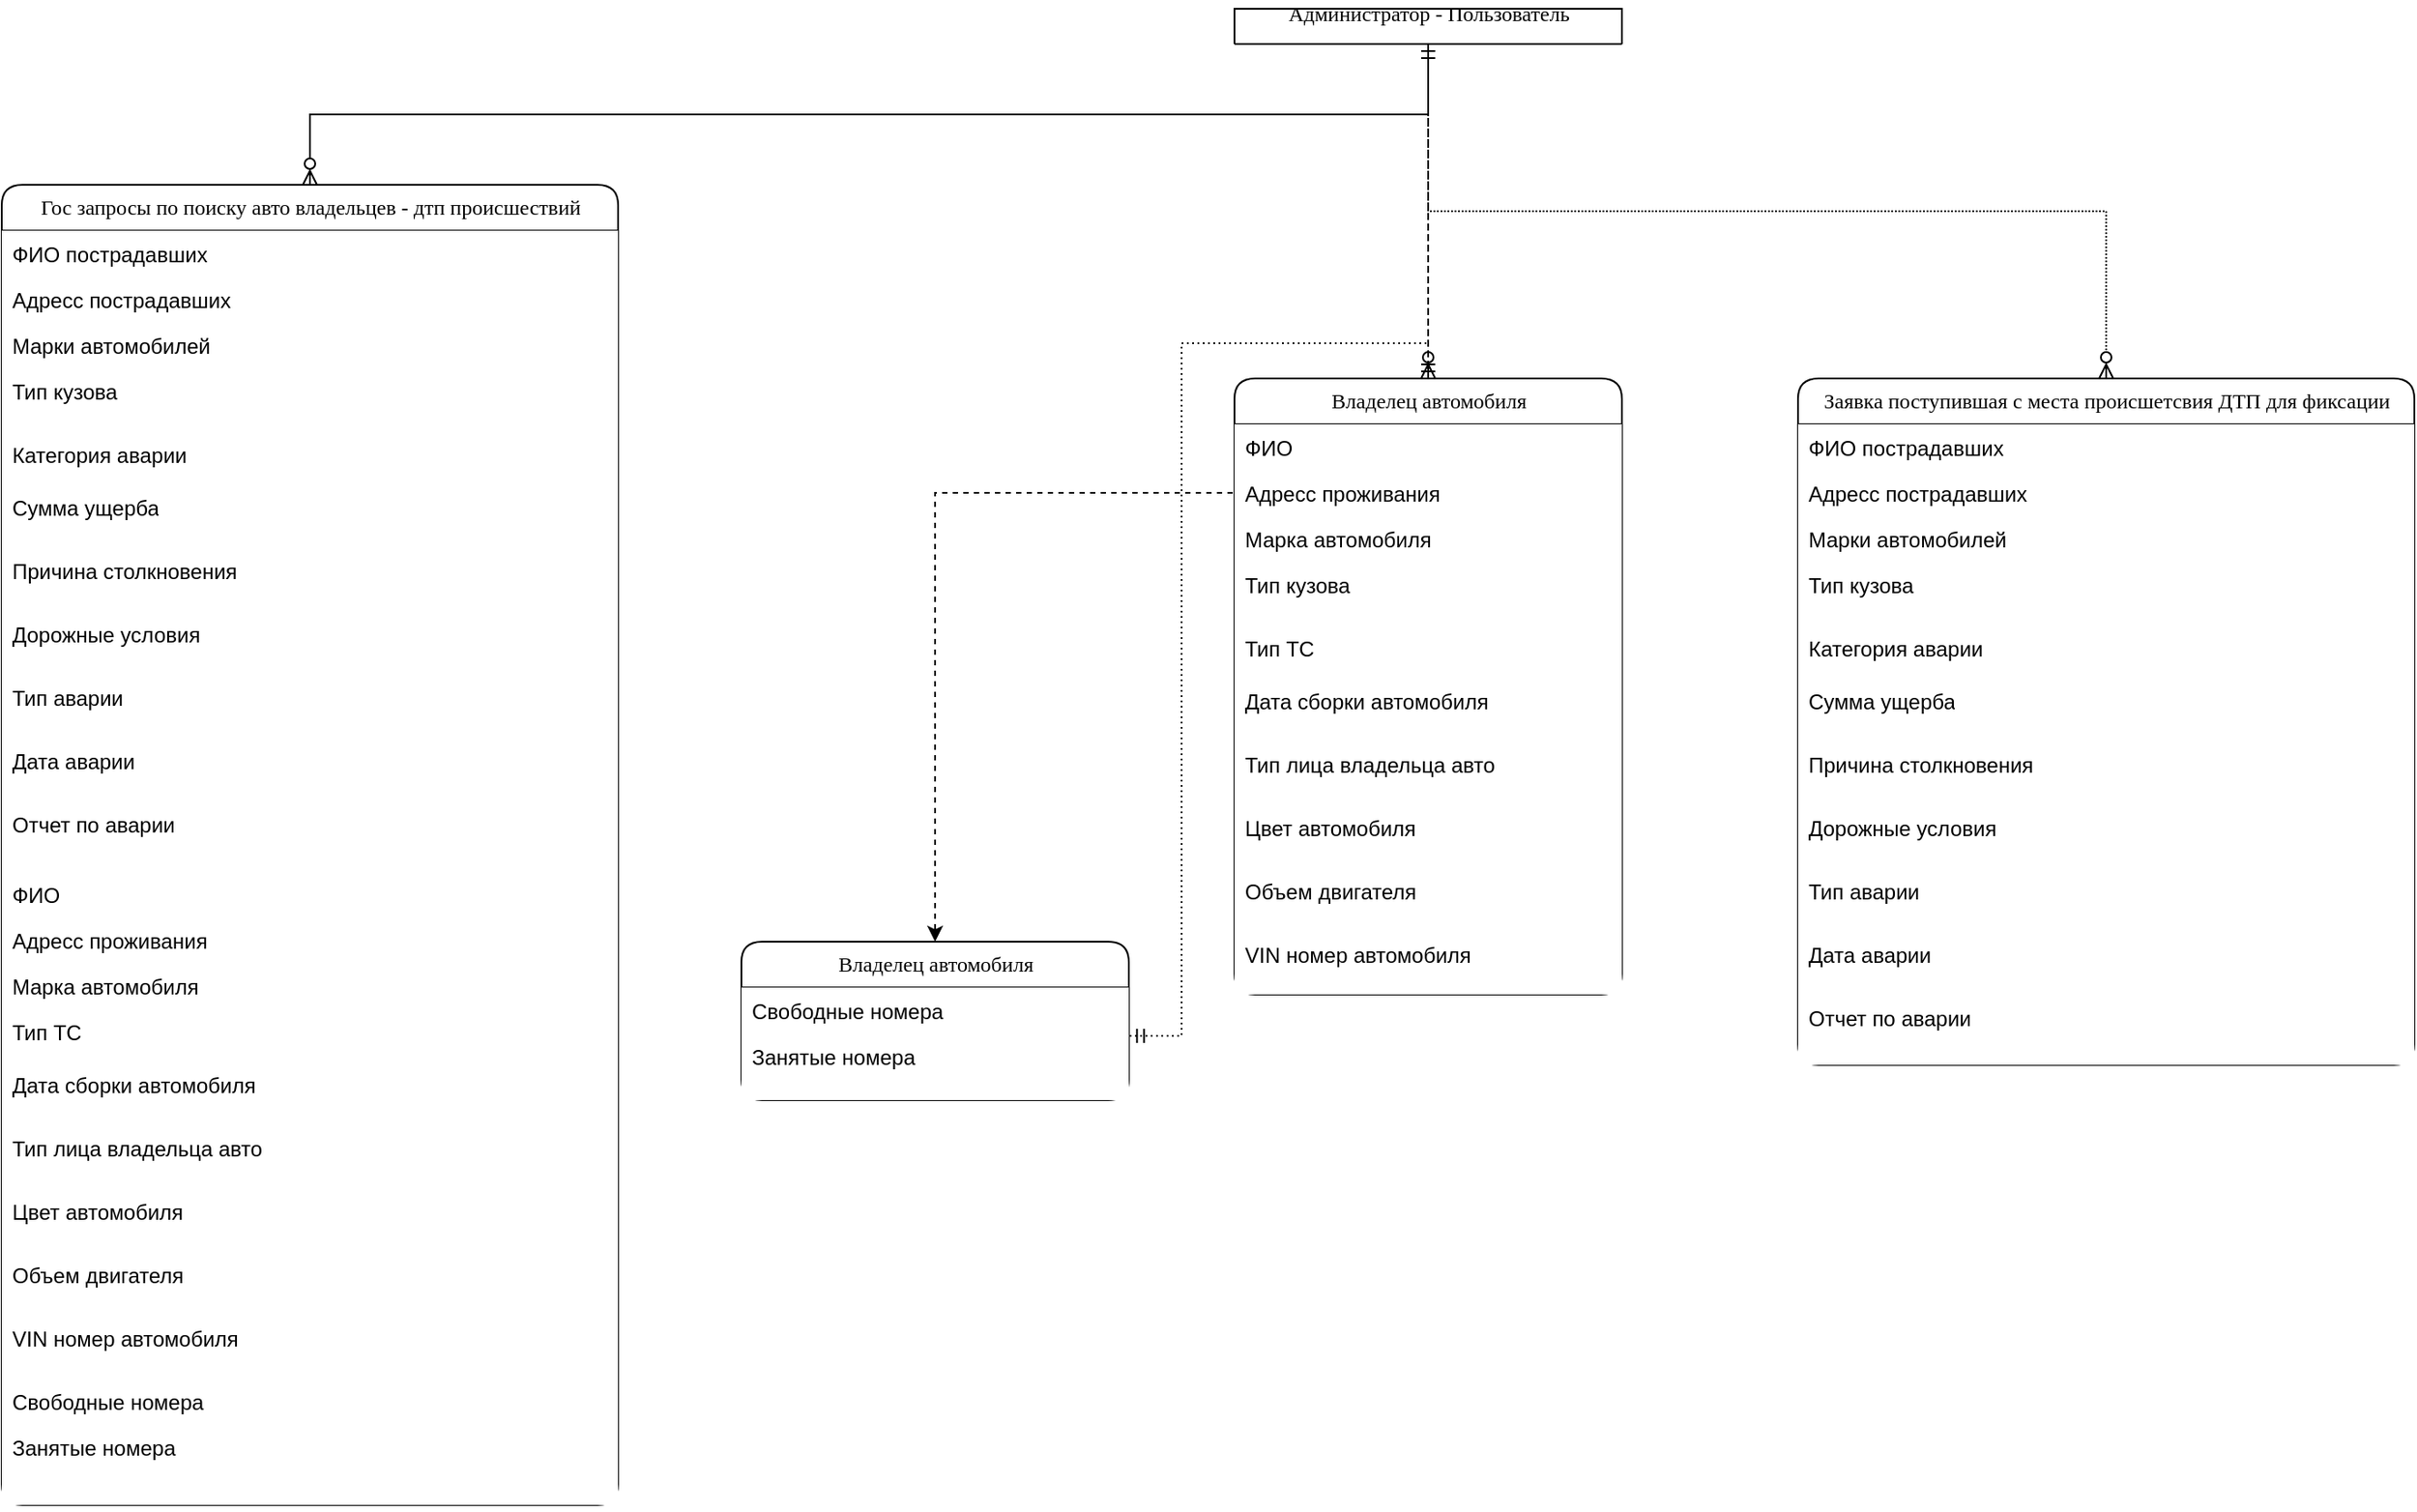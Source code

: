 <mxfile version="24.7.8">
  <diagram name="Page-1" id="b520641d-4fe3-3701-9064-5fc419738815">
    <mxGraphModel dx="3149" dy="1263" grid="1" gridSize="10" guides="1" tooltips="1" connect="1" arrows="1" fold="1" page="1" pageScale="1" pageWidth="1100" pageHeight="850" background="none" math="0" shadow="0">
      <root>
        <mxCell id="0" />
        <mxCell id="1" parent="0" />
        <mxCell id="HU5OMO_x2d4uz_9USynd-17" style="edgeStyle=orthogonalEdgeStyle;rounded=0;orthogonalLoop=1;jettySize=auto;html=1;exitX=0.5;exitY=1;exitDx=0;exitDy=0;entryX=0.5;entryY=0;entryDx=0;entryDy=0;dashed=1;dashPattern=1 2;endArrow=ERzeroToMany;endFill=0;startArrow=ERmandOne;startFill=0;" edge="1" parent="1" source="21ea969265ad0168-10" target="HU5OMO_x2d4uz_9USynd-6">
          <mxGeometry relative="1" as="geometry" />
        </mxCell>
        <mxCell id="HU5OMO_x2d4uz_9USynd-31" style="edgeStyle=orthogonalEdgeStyle;rounded=0;orthogonalLoop=1;jettySize=auto;html=1;exitX=0.5;exitY=1;exitDx=0;exitDy=0;entryX=0.5;entryY=0;entryDx=0;entryDy=0;dashed=1;dashPattern=1 1;endArrow=ERzeroToMany;endFill=0;startArrow=ERmandOne;startFill=0;" edge="1" parent="1" source="21ea969265ad0168-10" target="HU5OMO_x2d4uz_9USynd-20">
          <mxGeometry relative="1" as="geometry" />
        </mxCell>
        <mxCell id="HU5OMO_x2d4uz_9USynd-44" style="edgeStyle=orthogonalEdgeStyle;rounded=0;orthogonalLoop=1;jettySize=auto;html=1;exitX=0.5;exitY=1;exitDx=0;exitDy=0;entryX=0.5;entryY=0;entryDx=0;entryDy=0;dashed=1;" edge="1" parent="1" source="21ea969265ad0168-10" target="HU5OMO_x2d4uz_9USynd-33">
          <mxGeometry relative="1" as="geometry" />
        </mxCell>
        <mxCell id="HU5OMO_x2d4uz_9USynd-81" style="edgeStyle=orthogonalEdgeStyle;rounded=0;orthogonalLoop=1;jettySize=auto;html=1;exitX=0.5;exitY=1;exitDx=0;exitDy=0;entryX=0.5;entryY=0;entryDx=0;entryDy=0;endArrow=ERzeroToMany;endFill=0;startArrow=ERmandOne;startFill=0;" edge="1" parent="1" source="21ea969265ad0168-10" target="HU5OMO_x2d4uz_9USynd-58">
          <mxGeometry relative="1" as="geometry" />
        </mxCell>
        <mxCell id="21ea969265ad0168-10" value="Администратор - Пользователь&lt;div&gt;&lt;br&gt;&lt;/div&gt;" style="swimlane;html=1;fontStyle=0;childLayout=stackLayout;horizontal=1;startSize=20;horizontalStack=0;resizeParent=1;resizeLast=0;collapsible=1;marginBottom=0;swimlaneFillColor=#ffffff;align=center;rounded=1;shadow=0;comic=0;labelBackgroundColor=none;strokeWidth=1;fontFamily=Verdana;fontSize=12;" parent="1" vertex="1">
          <mxGeometry x="170" y="100" width="220" height="20" as="geometry" />
        </mxCell>
        <mxCell id="HU5OMO_x2d4uz_9USynd-6" value="Владелец автомобиля" style="swimlane;html=1;fontStyle=0;childLayout=stackLayout;horizontal=1;startSize=26;horizontalStack=0;resizeParent=1;resizeLast=0;collapsible=1;marginBottom=0;swimlaneFillColor=#ffffff;align=center;rounded=1;shadow=0;comic=0;labelBackgroundColor=none;strokeWidth=1;fontFamily=Verdana;fontSize=12;" vertex="1" parent="1">
          <mxGeometry x="170" y="310" width="220" height="350" as="geometry" />
        </mxCell>
        <mxCell id="HU5OMO_x2d4uz_9USynd-7" value="ФИО" style="text;html=1;strokeColor=none;fillColor=default;spacingLeft=4;spacingRight=4;whiteSpace=wrap;overflow=hidden;rotatable=0;points=[[0,0.5],[1,0.5]];portConstraint=eastwest;" vertex="1" parent="HU5OMO_x2d4uz_9USynd-6">
          <mxGeometry y="26" width="220" height="26" as="geometry" />
        </mxCell>
        <mxCell id="HU5OMO_x2d4uz_9USynd-8" value="Адресс проживания" style="text;html=1;strokeColor=none;fillColor=default;spacingLeft=4;spacingRight=4;whiteSpace=wrap;overflow=hidden;rotatable=0;points=[[0,0.5],[1,0.5]];portConstraint=eastwest;" vertex="1" parent="HU5OMO_x2d4uz_9USynd-6">
          <mxGeometry y="52" width="220" height="26" as="geometry" />
        </mxCell>
        <mxCell id="HU5OMO_x2d4uz_9USynd-9" value="Марка автомобиля" style="text;html=1;strokeColor=none;fillColor=default;spacingLeft=4;spacingRight=4;whiteSpace=wrap;overflow=hidden;rotatable=0;points=[[0,0.5],[1,0.5]];portConstraint=eastwest;" vertex="1" parent="HU5OMO_x2d4uz_9USynd-6">
          <mxGeometry y="78" width="220" height="26" as="geometry" />
        </mxCell>
        <mxCell id="HU5OMO_x2d4uz_9USynd-10" value="Тип кузова" style="text;html=1;strokeColor=none;fillColor=default;spacingLeft=4;spacingRight=4;whiteSpace=wrap;overflow=hidden;rotatable=0;points=[[0,0.5],[1,0.5]];portConstraint=eastwest;" vertex="1" parent="HU5OMO_x2d4uz_9USynd-6">
          <mxGeometry y="104" width="220" height="36" as="geometry" />
        </mxCell>
        <mxCell id="HU5OMO_x2d4uz_9USynd-11" value="Тип ТС" style="text;html=1;strokeColor=none;fillColor=default;spacingLeft=4;spacingRight=4;whiteSpace=wrap;overflow=hidden;rotatable=0;points=[[0,0.5],[1,0.5]];portConstraint=eastwest;" vertex="1" parent="HU5OMO_x2d4uz_9USynd-6">
          <mxGeometry y="140" width="220" height="30" as="geometry" />
        </mxCell>
        <mxCell id="HU5OMO_x2d4uz_9USynd-12" value="Дата сборки автомобиля" style="text;html=1;strokeColor=none;fillColor=default;spacingLeft=4;spacingRight=4;whiteSpace=wrap;overflow=hidden;rotatable=0;points=[[0,0.5],[1,0.5]];portConstraint=eastwest;" vertex="1" parent="HU5OMO_x2d4uz_9USynd-6">
          <mxGeometry y="170" width="220" height="36" as="geometry" />
        </mxCell>
        <mxCell id="HU5OMO_x2d4uz_9USynd-13" value="Тип лица владельца авто&lt;div&gt;&lt;br&gt;&lt;/div&gt;" style="text;html=1;strokeColor=none;fillColor=default;spacingLeft=4;spacingRight=4;whiteSpace=wrap;overflow=hidden;rotatable=0;points=[[0,0.5],[1,0.5]];portConstraint=eastwest;" vertex="1" parent="HU5OMO_x2d4uz_9USynd-6">
          <mxGeometry y="206" width="220" height="36" as="geometry" />
        </mxCell>
        <mxCell id="HU5OMO_x2d4uz_9USynd-14" value="&lt;div&gt;Цвет автомобиля&lt;/div&gt;" style="text;html=1;strokeColor=none;fillColor=default;spacingLeft=4;spacingRight=4;whiteSpace=wrap;overflow=hidden;rotatable=0;points=[[0,0.5],[1,0.5]];portConstraint=eastwest;" vertex="1" parent="HU5OMO_x2d4uz_9USynd-6">
          <mxGeometry y="242" width="220" height="36" as="geometry" />
        </mxCell>
        <mxCell id="HU5OMO_x2d4uz_9USynd-15" value="&lt;div&gt;Объем двигателя&lt;/div&gt;" style="text;html=1;strokeColor=none;fillColor=default;spacingLeft=4;spacingRight=4;whiteSpace=wrap;overflow=hidden;rotatable=0;points=[[0,0.5],[1,0.5]];portConstraint=eastwest;" vertex="1" parent="HU5OMO_x2d4uz_9USynd-6">
          <mxGeometry y="278" width="220" height="36" as="geometry" />
        </mxCell>
        <mxCell id="HU5OMO_x2d4uz_9USynd-16" value="&lt;div&gt;VIN номер автомобиля&lt;/div&gt;" style="text;html=1;strokeColor=none;fillColor=default;spacingLeft=4;spacingRight=4;whiteSpace=wrap;overflow=hidden;rotatable=0;points=[[0,0.5],[1,0.5]];portConstraint=eastwest;" vertex="1" parent="HU5OMO_x2d4uz_9USynd-6">
          <mxGeometry y="314" width="220" height="36" as="geometry" />
        </mxCell>
        <mxCell id="HU5OMO_x2d4uz_9USynd-20" value="Заявка поступившая с места происшетсвия ДТП для фиксации" style="swimlane;html=1;fontStyle=0;childLayout=stackLayout;horizontal=1;startSize=26;horizontalStack=0;resizeParent=1;resizeLast=0;collapsible=1;marginBottom=0;swimlaneFillColor=#ffffff;align=center;rounded=1;shadow=0;comic=0;labelBackgroundColor=none;strokeWidth=1;fontFamily=Verdana;fontSize=12;" vertex="1" parent="1">
          <mxGeometry x="490" y="310" width="350" height="390" as="geometry" />
        </mxCell>
        <mxCell id="HU5OMO_x2d4uz_9USynd-21" value="ФИО пострадавших" style="text;html=1;strokeColor=none;fillColor=default;spacingLeft=4;spacingRight=4;whiteSpace=wrap;overflow=hidden;rotatable=0;points=[[0,0.5],[1,0.5]];portConstraint=eastwest;" vertex="1" parent="HU5OMO_x2d4uz_9USynd-20">
          <mxGeometry y="26" width="350" height="26" as="geometry" />
        </mxCell>
        <mxCell id="HU5OMO_x2d4uz_9USynd-22" value="Адресс пострадавших" style="text;html=1;strokeColor=none;fillColor=default;spacingLeft=4;spacingRight=4;whiteSpace=wrap;overflow=hidden;rotatable=0;points=[[0,0.5],[1,0.5]];portConstraint=eastwest;" vertex="1" parent="HU5OMO_x2d4uz_9USynd-20">
          <mxGeometry y="52" width="350" height="26" as="geometry" />
        </mxCell>
        <mxCell id="HU5OMO_x2d4uz_9USynd-23" value="Марки автомобилей" style="text;html=1;strokeColor=none;fillColor=default;spacingLeft=4;spacingRight=4;whiteSpace=wrap;overflow=hidden;rotatable=0;points=[[0,0.5],[1,0.5]];portConstraint=eastwest;" vertex="1" parent="HU5OMO_x2d4uz_9USynd-20">
          <mxGeometry y="78" width="350" height="26" as="geometry" />
        </mxCell>
        <mxCell id="HU5OMO_x2d4uz_9USynd-24" value="Тип кузова" style="text;html=1;strokeColor=none;fillColor=default;spacingLeft=4;spacingRight=4;whiteSpace=wrap;overflow=hidden;rotatable=0;points=[[0,0.5],[1,0.5]];portConstraint=eastwest;" vertex="1" parent="HU5OMO_x2d4uz_9USynd-20">
          <mxGeometry y="104" width="350" height="36" as="geometry" />
        </mxCell>
        <mxCell id="HU5OMO_x2d4uz_9USynd-25" value="Категория аварии" style="text;html=1;strokeColor=none;fillColor=default;spacingLeft=4;spacingRight=4;whiteSpace=wrap;overflow=hidden;rotatable=0;points=[[0,0.5],[1,0.5]];portConstraint=eastwest;" vertex="1" parent="HU5OMO_x2d4uz_9USynd-20">
          <mxGeometry y="140" width="350" height="30" as="geometry" />
        </mxCell>
        <mxCell id="HU5OMO_x2d4uz_9USynd-26" value="Сумма ущерба" style="text;html=1;strokeColor=none;fillColor=default;spacingLeft=4;spacingRight=4;whiteSpace=wrap;overflow=hidden;rotatable=0;points=[[0,0.5],[1,0.5]];portConstraint=eastwest;" vertex="1" parent="HU5OMO_x2d4uz_9USynd-20">
          <mxGeometry y="170" width="350" height="36" as="geometry" />
        </mxCell>
        <mxCell id="HU5OMO_x2d4uz_9USynd-27" value="&lt;div&gt;Причина столкновения&lt;/div&gt;" style="text;html=1;strokeColor=none;fillColor=default;spacingLeft=4;spacingRight=4;whiteSpace=wrap;overflow=hidden;rotatable=0;points=[[0,0.5],[1,0.5]];portConstraint=eastwest;" vertex="1" parent="HU5OMO_x2d4uz_9USynd-20">
          <mxGeometry y="206" width="350" height="36" as="geometry" />
        </mxCell>
        <mxCell id="HU5OMO_x2d4uz_9USynd-28" value="&lt;div&gt;Дорожные условия&lt;/div&gt;" style="text;html=1;strokeColor=none;fillColor=default;spacingLeft=4;spacingRight=4;whiteSpace=wrap;overflow=hidden;rotatable=0;points=[[0,0.5],[1,0.5]];portConstraint=eastwest;" vertex="1" parent="HU5OMO_x2d4uz_9USynd-20">
          <mxGeometry y="242" width="350" height="36" as="geometry" />
        </mxCell>
        <mxCell id="HU5OMO_x2d4uz_9USynd-29" value="&lt;div&gt;Тип аварии&lt;/div&gt;" style="text;html=1;strokeColor=none;fillColor=default;spacingLeft=4;spacingRight=4;whiteSpace=wrap;overflow=hidden;rotatable=0;points=[[0,0.5],[1,0.5]];portConstraint=eastwest;" vertex="1" parent="HU5OMO_x2d4uz_9USynd-20">
          <mxGeometry y="278" width="350" height="36" as="geometry" />
        </mxCell>
        <mxCell id="HU5OMO_x2d4uz_9USynd-30" value="Дата аварии" style="text;html=1;strokeColor=none;fillColor=default;spacingLeft=4;spacingRight=4;whiteSpace=wrap;overflow=hidden;rotatable=0;points=[[0,0.5],[1,0.5]];portConstraint=eastwest;" vertex="1" parent="HU5OMO_x2d4uz_9USynd-20">
          <mxGeometry y="314" width="350" height="36" as="geometry" />
        </mxCell>
        <mxCell id="HU5OMO_x2d4uz_9USynd-32" value="Отчет по аварии" style="text;html=1;strokeColor=none;fillColor=default;spacingLeft=4;spacingRight=4;whiteSpace=wrap;overflow=hidden;rotatable=0;points=[[0,0.5],[1,0.5]];portConstraint=eastwest;" vertex="1" parent="HU5OMO_x2d4uz_9USynd-20">
          <mxGeometry y="350" width="350" height="40" as="geometry" />
        </mxCell>
        <mxCell id="HU5OMO_x2d4uz_9USynd-33" value="Владелец автомобиля" style="swimlane;html=1;fontStyle=0;childLayout=stackLayout;horizontal=1;startSize=26;horizontalStack=0;resizeParent=1;resizeLast=0;collapsible=1;marginBottom=0;swimlaneFillColor=#ffffff;align=center;rounded=1;shadow=0;comic=0;labelBackgroundColor=none;strokeWidth=1;fontFamily=Verdana;fontSize=12;" vertex="1" parent="1">
          <mxGeometry x="-110" y="630" width="220" height="90" as="geometry" />
        </mxCell>
        <mxCell id="HU5OMO_x2d4uz_9USynd-34" value="Свободные номера" style="text;html=1;strokeColor=none;fillColor=default;spacingLeft=4;spacingRight=4;whiteSpace=wrap;overflow=hidden;rotatable=0;points=[[0,0.5],[1,0.5]];portConstraint=eastwest;" vertex="1" parent="HU5OMO_x2d4uz_9USynd-33">
          <mxGeometry y="26" width="220" height="26" as="geometry" />
        </mxCell>
        <mxCell id="HU5OMO_x2d4uz_9USynd-35" value="Занятые номера" style="text;html=1;strokeColor=none;fillColor=default;spacingLeft=4;spacingRight=4;whiteSpace=wrap;overflow=hidden;rotatable=0;points=[[0,0.5],[1,0.5]];portConstraint=eastwest;" vertex="1" parent="HU5OMO_x2d4uz_9USynd-33">
          <mxGeometry y="52" width="220" height="38" as="geometry" />
        </mxCell>
        <mxCell id="HU5OMO_x2d4uz_9USynd-45" style="edgeStyle=orthogonalEdgeStyle;rounded=0;orthogonalLoop=1;jettySize=auto;html=1;exitX=0.5;exitY=0;exitDx=0;exitDy=0;entryX=1.003;entryY=1.059;entryDx=0;entryDy=0;entryPerimeter=0;startArrow=ERmandOne;startFill=0;endArrow=ERmandOne;endFill=0;dashed=1;dashPattern=1 2;" edge="1" parent="1" source="HU5OMO_x2d4uz_9USynd-6" target="HU5OMO_x2d4uz_9USynd-34">
          <mxGeometry relative="1" as="geometry" />
        </mxCell>
        <mxCell id="HU5OMO_x2d4uz_9USynd-58" value="Гос запросы по поиску авто владельцев - дтп происшествий" style="swimlane;html=1;fontStyle=0;childLayout=stackLayout;horizontal=1;startSize=26;horizontalStack=0;resizeParent=1;resizeLast=0;collapsible=1;marginBottom=0;swimlaneFillColor=#ffffff;align=center;rounded=1;shadow=0;comic=0;labelBackgroundColor=none;strokeWidth=1;fontFamily=Verdana;fontSize=12;" vertex="1" parent="1">
          <mxGeometry x="-530" y="200" width="350" height="750" as="geometry" />
        </mxCell>
        <mxCell id="HU5OMO_x2d4uz_9USynd-59" value="ФИО пострадавших" style="text;html=1;strokeColor=none;fillColor=default;spacingLeft=4;spacingRight=4;whiteSpace=wrap;overflow=hidden;rotatable=0;points=[[0,0.5],[1,0.5]];portConstraint=eastwest;" vertex="1" parent="HU5OMO_x2d4uz_9USynd-58">
          <mxGeometry y="26" width="350" height="26" as="geometry" />
        </mxCell>
        <mxCell id="HU5OMO_x2d4uz_9USynd-60" value="Адресс пострадавших" style="text;html=1;strokeColor=none;fillColor=default;spacingLeft=4;spacingRight=4;whiteSpace=wrap;overflow=hidden;rotatable=0;points=[[0,0.5],[1,0.5]];portConstraint=eastwest;" vertex="1" parent="HU5OMO_x2d4uz_9USynd-58">
          <mxGeometry y="52" width="350" height="26" as="geometry" />
        </mxCell>
        <mxCell id="HU5OMO_x2d4uz_9USynd-61" value="Марки автомобилей" style="text;html=1;strokeColor=none;fillColor=default;spacingLeft=4;spacingRight=4;whiteSpace=wrap;overflow=hidden;rotatable=0;points=[[0,0.5],[1,0.5]];portConstraint=eastwest;" vertex="1" parent="HU5OMO_x2d4uz_9USynd-58">
          <mxGeometry y="78" width="350" height="26" as="geometry" />
        </mxCell>
        <mxCell id="HU5OMO_x2d4uz_9USynd-62" value="Тип кузова" style="text;html=1;strokeColor=none;fillColor=default;spacingLeft=4;spacingRight=4;whiteSpace=wrap;overflow=hidden;rotatable=0;points=[[0,0.5],[1,0.5]];portConstraint=eastwest;" vertex="1" parent="HU5OMO_x2d4uz_9USynd-58">
          <mxGeometry y="104" width="350" height="36" as="geometry" />
        </mxCell>
        <mxCell id="HU5OMO_x2d4uz_9USynd-63" value="Категория аварии" style="text;html=1;strokeColor=none;fillColor=default;spacingLeft=4;spacingRight=4;whiteSpace=wrap;overflow=hidden;rotatable=0;points=[[0,0.5],[1,0.5]];portConstraint=eastwest;" vertex="1" parent="HU5OMO_x2d4uz_9USynd-58">
          <mxGeometry y="140" width="350" height="30" as="geometry" />
        </mxCell>
        <mxCell id="HU5OMO_x2d4uz_9USynd-64" value="Сумма ущерба" style="text;html=1;strokeColor=none;fillColor=default;spacingLeft=4;spacingRight=4;whiteSpace=wrap;overflow=hidden;rotatable=0;points=[[0,0.5],[1,0.5]];portConstraint=eastwest;" vertex="1" parent="HU5OMO_x2d4uz_9USynd-58">
          <mxGeometry y="170" width="350" height="36" as="geometry" />
        </mxCell>
        <mxCell id="HU5OMO_x2d4uz_9USynd-65" value="&lt;div&gt;Причина столкновения&lt;/div&gt;" style="text;html=1;strokeColor=none;fillColor=default;spacingLeft=4;spacingRight=4;whiteSpace=wrap;overflow=hidden;rotatable=0;points=[[0,0.5],[1,0.5]];portConstraint=eastwest;" vertex="1" parent="HU5OMO_x2d4uz_9USynd-58">
          <mxGeometry y="206" width="350" height="36" as="geometry" />
        </mxCell>
        <mxCell id="HU5OMO_x2d4uz_9USynd-66" value="&lt;div&gt;Дорожные условия&lt;/div&gt;" style="text;html=1;strokeColor=none;fillColor=default;spacingLeft=4;spacingRight=4;whiteSpace=wrap;overflow=hidden;rotatable=0;points=[[0,0.5],[1,0.5]];portConstraint=eastwest;" vertex="1" parent="HU5OMO_x2d4uz_9USynd-58">
          <mxGeometry y="242" width="350" height="36" as="geometry" />
        </mxCell>
        <mxCell id="HU5OMO_x2d4uz_9USynd-67" value="&lt;div&gt;Тип аварии&lt;/div&gt;" style="text;html=1;strokeColor=none;fillColor=default;spacingLeft=4;spacingRight=4;whiteSpace=wrap;overflow=hidden;rotatable=0;points=[[0,0.5],[1,0.5]];portConstraint=eastwest;" vertex="1" parent="HU5OMO_x2d4uz_9USynd-58">
          <mxGeometry y="278" width="350" height="36" as="geometry" />
        </mxCell>
        <mxCell id="HU5OMO_x2d4uz_9USynd-68" value="Дата аварии" style="text;html=1;strokeColor=none;fillColor=default;spacingLeft=4;spacingRight=4;whiteSpace=wrap;overflow=hidden;rotatable=0;points=[[0,0.5],[1,0.5]];portConstraint=eastwest;" vertex="1" parent="HU5OMO_x2d4uz_9USynd-58">
          <mxGeometry y="314" width="350" height="36" as="geometry" />
        </mxCell>
        <mxCell id="HU5OMO_x2d4uz_9USynd-69" value="Отчет по аварии" style="text;html=1;strokeColor=none;fillColor=default;spacingLeft=4;spacingRight=4;whiteSpace=wrap;overflow=hidden;rotatable=0;points=[[0,0.5],[1,0.5]];portConstraint=eastwest;" vertex="1" parent="HU5OMO_x2d4uz_9USynd-58">
          <mxGeometry y="350" width="350" height="40" as="geometry" />
        </mxCell>
        <mxCell id="HU5OMO_x2d4uz_9USynd-70" value="ФИО" style="text;html=1;strokeColor=none;fillColor=default;spacingLeft=4;spacingRight=4;whiteSpace=wrap;overflow=hidden;rotatable=0;points=[[0,0.5],[1,0.5]];portConstraint=eastwest;" vertex="1" parent="HU5OMO_x2d4uz_9USynd-58">
          <mxGeometry y="390" width="350" height="26" as="geometry" />
        </mxCell>
        <mxCell id="HU5OMO_x2d4uz_9USynd-71" value="Адресс проживания" style="text;html=1;strokeColor=none;fillColor=default;spacingLeft=4;spacingRight=4;whiteSpace=wrap;overflow=hidden;rotatable=0;points=[[0,0.5],[1,0.5]];portConstraint=eastwest;" vertex="1" parent="HU5OMO_x2d4uz_9USynd-58">
          <mxGeometry y="416" width="350" height="26" as="geometry" />
        </mxCell>
        <mxCell id="HU5OMO_x2d4uz_9USynd-72" value="Марка автомобиля" style="text;html=1;strokeColor=none;fillColor=default;spacingLeft=4;spacingRight=4;whiteSpace=wrap;overflow=hidden;rotatable=0;points=[[0,0.5],[1,0.5]];portConstraint=eastwest;" vertex="1" parent="HU5OMO_x2d4uz_9USynd-58">
          <mxGeometry y="442" width="350" height="26" as="geometry" />
        </mxCell>
        <mxCell id="HU5OMO_x2d4uz_9USynd-73" value="Тип ТС" style="text;html=1;strokeColor=none;fillColor=default;spacingLeft=4;spacingRight=4;whiteSpace=wrap;overflow=hidden;rotatable=0;points=[[0,0.5],[1,0.5]];portConstraint=eastwest;" vertex="1" parent="HU5OMO_x2d4uz_9USynd-58">
          <mxGeometry y="468" width="350" height="30" as="geometry" />
        </mxCell>
        <mxCell id="HU5OMO_x2d4uz_9USynd-74" value="Дата сборки автомобиля" style="text;html=1;strokeColor=none;fillColor=default;spacingLeft=4;spacingRight=4;whiteSpace=wrap;overflow=hidden;rotatable=0;points=[[0,0.5],[1,0.5]];portConstraint=eastwest;" vertex="1" parent="HU5OMO_x2d4uz_9USynd-58">
          <mxGeometry y="498" width="350" height="36" as="geometry" />
        </mxCell>
        <mxCell id="HU5OMO_x2d4uz_9USynd-75" value="Тип лица владельца авто&lt;div&gt;&lt;br&gt;&lt;/div&gt;" style="text;html=1;strokeColor=none;fillColor=default;spacingLeft=4;spacingRight=4;whiteSpace=wrap;overflow=hidden;rotatable=0;points=[[0,0.5],[1,0.5]];portConstraint=eastwest;" vertex="1" parent="HU5OMO_x2d4uz_9USynd-58">
          <mxGeometry y="534" width="350" height="36" as="geometry" />
        </mxCell>
        <mxCell id="HU5OMO_x2d4uz_9USynd-76" value="&lt;div&gt;Цвет автомобиля&lt;/div&gt;" style="text;html=1;strokeColor=none;fillColor=default;spacingLeft=4;spacingRight=4;whiteSpace=wrap;overflow=hidden;rotatable=0;points=[[0,0.5],[1,0.5]];portConstraint=eastwest;" vertex="1" parent="HU5OMO_x2d4uz_9USynd-58">
          <mxGeometry y="570" width="350" height="36" as="geometry" />
        </mxCell>
        <mxCell id="HU5OMO_x2d4uz_9USynd-77" value="&lt;div&gt;Объем двигателя&lt;/div&gt;" style="text;html=1;strokeColor=none;fillColor=default;spacingLeft=4;spacingRight=4;whiteSpace=wrap;overflow=hidden;rotatable=0;points=[[0,0.5],[1,0.5]];portConstraint=eastwest;" vertex="1" parent="HU5OMO_x2d4uz_9USynd-58">
          <mxGeometry y="606" width="350" height="36" as="geometry" />
        </mxCell>
        <mxCell id="HU5OMO_x2d4uz_9USynd-78" value="&lt;div&gt;VIN номер автомобиля&lt;/div&gt;" style="text;html=1;strokeColor=none;fillColor=default;spacingLeft=4;spacingRight=4;whiteSpace=wrap;overflow=hidden;rotatable=0;points=[[0,0.5],[1,0.5]];portConstraint=eastwest;" vertex="1" parent="HU5OMO_x2d4uz_9USynd-58">
          <mxGeometry y="642" width="350" height="36" as="geometry" />
        </mxCell>
        <mxCell id="HU5OMO_x2d4uz_9USynd-79" value="Свободные номера" style="text;html=1;strokeColor=none;fillColor=default;spacingLeft=4;spacingRight=4;whiteSpace=wrap;overflow=hidden;rotatable=0;points=[[0,0.5],[1,0.5]];portConstraint=eastwest;" vertex="1" parent="HU5OMO_x2d4uz_9USynd-58">
          <mxGeometry y="678" width="350" height="26" as="geometry" />
        </mxCell>
        <mxCell id="HU5OMO_x2d4uz_9USynd-80" value="Занятые номера" style="text;html=1;strokeColor=none;fillColor=default;spacingLeft=4;spacingRight=4;whiteSpace=wrap;overflow=hidden;rotatable=0;points=[[0,0.5],[1,0.5]];portConstraint=eastwest;" vertex="1" parent="HU5OMO_x2d4uz_9USynd-58">
          <mxGeometry y="704" width="350" height="46" as="geometry" />
        </mxCell>
      </root>
    </mxGraphModel>
  </diagram>
</mxfile>
